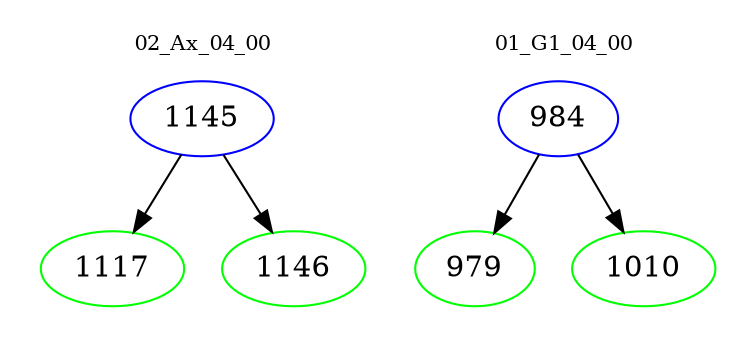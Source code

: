 digraph{
subgraph cluster_0 {
color = white
label = "02_Ax_04_00";
fontsize=10;
T0_1145 [label="1145", color="blue"]
T0_1145 -> T0_1117 [color="black"]
T0_1117 [label="1117", color="green"]
T0_1145 -> T0_1146 [color="black"]
T0_1146 [label="1146", color="green"]
}
subgraph cluster_1 {
color = white
label = "01_G1_04_00";
fontsize=10;
T1_984 [label="984", color="blue"]
T1_984 -> T1_979 [color="black"]
T1_979 [label="979", color="green"]
T1_984 -> T1_1010 [color="black"]
T1_1010 [label="1010", color="green"]
}
}
